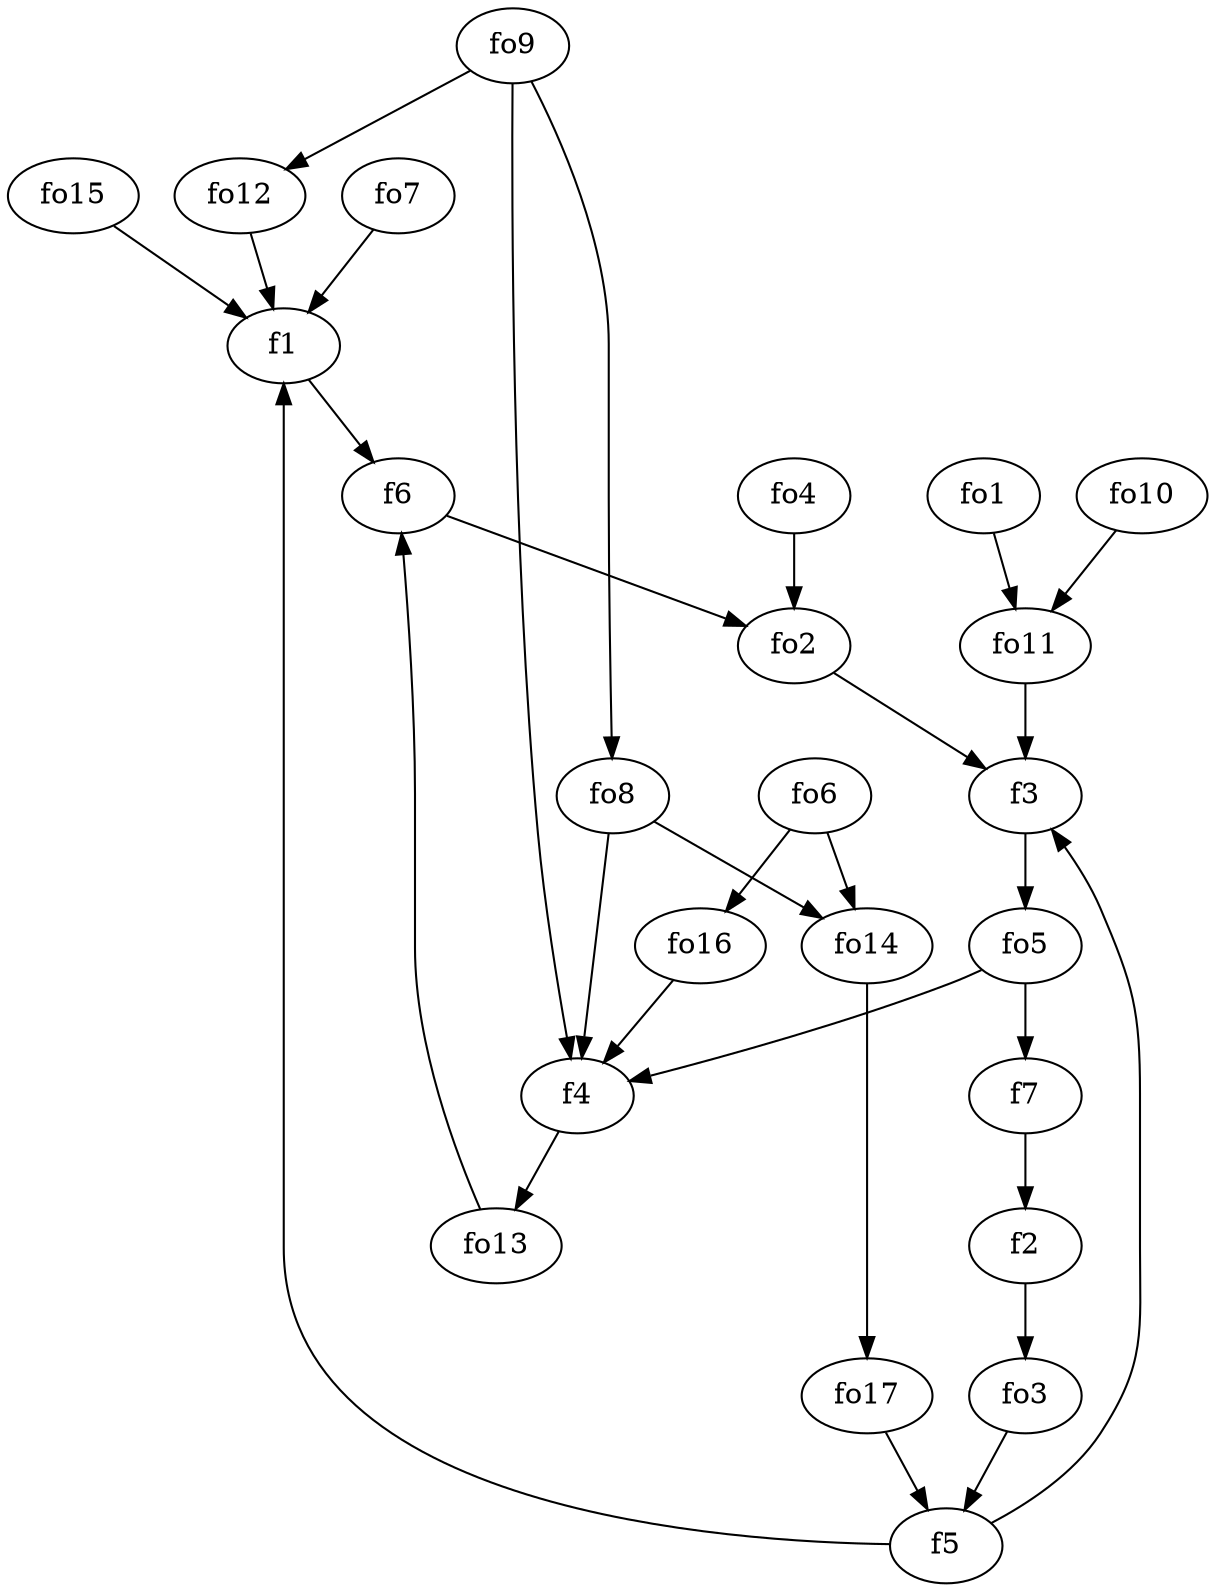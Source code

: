 strict digraph  {
f1;
f2;
f3;
f4;
f5;
f6;
f7;
fo1;
fo2;
fo3;
fo4;
fo5;
fo6;
fo7;
fo8;
fo9;
fo10;
fo11;
fo12;
fo13;
fo14;
fo15;
fo16;
fo17;
f1 -> f6  [weight=2];
f2 -> fo3  [weight=2];
f3 -> fo5  [weight=2];
f4 -> fo13  [weight=2];
f5 -> f3  [weight=2];
f5 -> f1  [weight=2];
f6 -> fo2  [weight=2];
f7 -> f2  [weight=2];
fo1 -> fo11  [weight=2];
fo2 -> f3  [weight=2];
fo3 -> f5  [weight=2];
fo4 -> fo2  [weight=2];
fo5 -> f7  [weight=2];
fo5 -> f4  [weight=2];
fo6 -> fo14  [weight=2];
fo6 -> fo16  [weight=2];
fo7 -> f1  [weight=2];
fo8 -> fo14  [weight=2];
fo8 -> f4  [weight=2];
fo9 -> fo12  [weight=2];
fo9 -> fo8  [weight=2];
fo9 -> f4  [weight=2];
fo10 -> fo11  [weight=2];
fo11 -> f3  [weight=2];
fo12 -> f1  [weight=2];
fo13 -> f6  [weight=2];
fo14 -> fo17  [weight=2];
fo15 -> f1  [weight=2];
fo16 -> f4  [weight=2];
fo17 -> f5  [weight=2];
}
